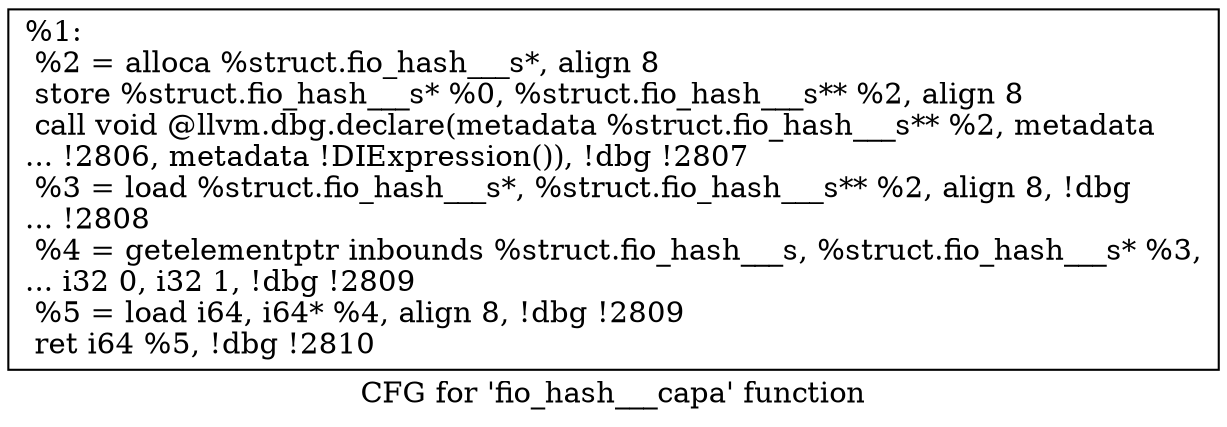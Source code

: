 digraph "CFG for 'fio_hash___capa' function" {
	label="CFG for 'fio_hash___capa' function";

	Node0x556851e60110 [shape=record,label="{%1:\l  %2 = alloca %struct.fio_hash___s*, align 8\l  store %struct.fio_hash___s* %0, %struct.fio_hash___s** %2, align 8\l  call void @llvm.dbg.declare(metadata %struct.fio_hash___s** %2, metadata\l... !2806, metadata !DIExpression()), !dbg !2807\l  %3 = load %struct.fio_hash___s*, %struct.fio_hash___s** %2, align 8, !dbg\l... !2808\l  %4 = getelementptr inbounds %struct.fio_hash___s, %struct.fio_hash___s* %3,\l... i32 0, i32 1, !dbg !2809\l  %5 = load i64, i64* %4, align 8, !dbg !2809\l  ret i64 %5, !dbg !2810\l}"];
}
